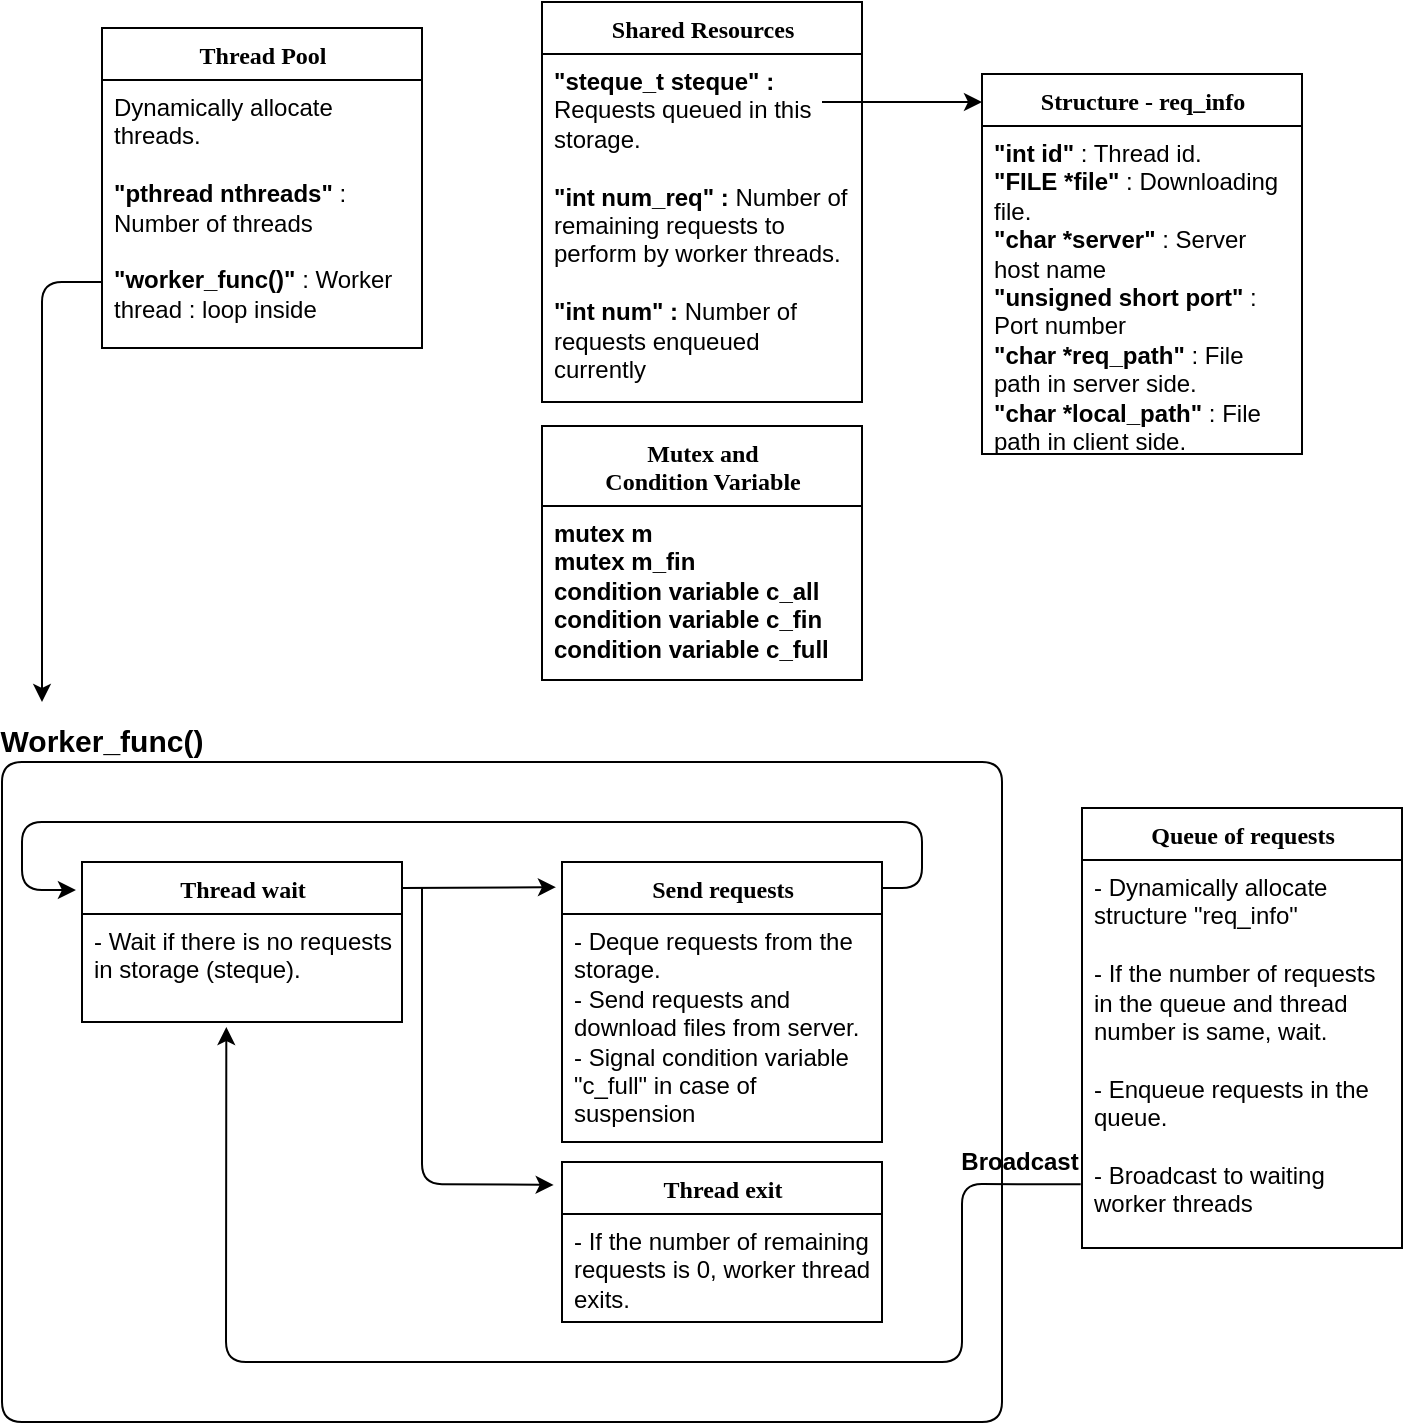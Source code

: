 <mxfile version="14.3.2" type="github">
  <diagram name="Page-1" id="9f46799a-70d6-7492-0946-bef42562c5a5">
    <mxGraphModel dx="705" dy="425" grid="1" gridSize="10" guides="1" tooltips="1" connect="1" arrows="1" fold="1" page="1" pageScale="1" pageWidth="1100" pageHeight="850" background="#ffffff" math="0" shadow="0">
      <root>
        <mxCell id="0" />
        <mxCell id="1" parent="0" />
        <mxCell id="78961159f06e98e8-17" value="Thread Pool" style="swimlane;html=1;fontStyle=1;align=center;verticalAlign=top;childLayout=stackLayout;horizontal=1;startSize=26;horizontalStack=0;resizeParent=1;resizeLast=0;collapsible=1;marginBottom=0;swimlaneFillColor=#ffffff;rounded=0;shadow=0;comic=0;labelBackgroundColor=none;strokeWidth=1;fillColor=none;fontFamily=Verdana;fontSize=12" parent="1" vertex="1">
          <mxGeometry x="90" y="83" width="160" height="160" as="geometry" />
        </mxCell>
        <mxCell id="78961159f06e98e8-21" value="Dynamically allocate threads.&lt;br&gt;&lt;br&gt;&lt;b&gt;&quot;pthread nthreads&quot;&lt;/b&gt; : Number of threads&lt;br&gt;&lt;br&gt;&lt;b&gt;&quot;worker_func()&quot; &lt;/b&gt;: Worker thread : loop inside&amp;nbsp;" style="text;html=1;strokeColor=none;fillColor=none;align=left;verticalAlign=top;spacingLeft=4;spacingRight=4;whiteSpace=wrap;overflow=hidden;rotatable=0;points=[[0,0.5],[1,0.5]];portConstraint=eastwest;" parent="78961159f06e98e8-17" vertex="1">
          <mxGeometry y="26" width="160" height="134" as="geometry" />
        </mxCell>
        <mxCell id="bU6Ye77IemriyfPlAk-k-10" value="" style="endArrow=classic;html=1;" parent="78961159f06e98e8-17" edge="1">
          <mxGeometry width="50" height="50" relative="1" as="geometry">
            <mxPoint y="127" as="sourcePoint" />
            <mxPoint x="-30" y="337" as="targetPoint" />
            <Array as="points">
              <mxPoint x="-30" y="127" />
            </Array>
          </mxGeometry>
        </mxCell>
        <mxCell id="bU6Ye77IemriyfPlAk-k-2" value="Shared Resources" style="swimlane;html=1;fontStyle=1;align=center;verticalAlign=top;childLayout=stackLayout;horizontal=1;startSize=26;horizontalStack=0;resizeParent=1;resizeLast=0;collapsible=1;marginBottom=0;swimlaneFillColor=#ffffff;rounded=0;shadow=0;comic=0;labelBackgroundColor=none;strokeWidth=1;fillColor=none;fontFamily=Verdana;fontSize=12" parent="1" vertex="1">
          <mxGeometry x="310" y="70" width="160" height="200" as="geometry" />
        </mxCell>
        <mxCell id="bU6Ye77IemriyfPlAk-k-3" value="&lt;b&gt;&quot;steque_t steque&quot; :&lt;/b&gt; Requests queued in this storage.&lt;br&gt;&lt;br&gt;&lt;b&gt;&quot;int num_req&quot; :&lt;/b&gt; Number of remaining requests to perform by worker threads.&lt;br&gt;&lt;br&gt;&lt;b&gt;&quot;int num&quot; :&lt;/b&gt; Number of requests enqueued currently" style="text;html=1;strokeColor=none;fillColor=none;align=left;verticalAlign=top;spacingLeft=4;spacingRight=4;whiteSpace=wrap;overflow=hidden;rotatable=0;points=[[0,0.5],[1,0.5]];portConstraint=eastwest;" parent="bU6Ye77IemriyfPlAk-k-2" vertex="1">
          <mxGeometry y="26" width="160" height="174" as="geometry" />
        </mxCell>
        <mxCell id="bU6Ye77IemriyfPlAk-k-4" value="Mutex and &lt;br&gt;Condition Variable" style="swimlane;html=1;fontStyle=1;align=center;verticalAlign=top;childLayout=stackLayout;horizontal=1;startSize=40;horizontalStack=0;resizeParent=1;resizeLast=0;collapsible=1;marginBottom=0;swimlaneFillColor=#ffffff;rounded=0;shadow=0;comic=0;labelBackgroundColor=none;strokeWidth=1;fillColor=none;fontFamily=Verdana;fontSize=12" parent="1" vertex="1">
          <mxGeometry x="310" y="282" width="160" height="127" as="geometry" />
        </mxCell>
        <mxCell id="bU6Ye77IemriyfPlAk-k-5" value="&lt;span&gt;mutex m&lt;/span&gt;&lt;br&gt;mutex m_fin&lt;br&gt;condition variable c_all&lt;br&gt;condition variable c_fin&lt;br&gt;condition variable c_full&amp;nbsp;" style="text;html=1;strokeColor=none;fillColor=none;align=left;verticalAlign=top;spacingLeft=4;spacingRight=4;whiteSpace=wrap;overflow=hidden;rotatable=0;points=[[0,0.5],[1,0.5]];portConstraint=eastwest;fontStyle=1" parent="bU6Ye77IemriyfPlAk-k-4" vertex="1">
          <mxGeometry y="40" width="160" height="80" as="geometry" />
        </mxCell>
        <mxCell id="bU6Ye77IemriyfPlAk-k-7" value="Structure - req_info" style="swimlane;html=1;fontStyle=1;align=center;verticalAlign=top;childLayout=stackLayout;horizontal=1;startSize=26;horizontalStack=0;resizeParent=1;resizeLast=0;collapsible=1;marginBottom=0;swimlaneFillColor=#ffffff;rounded=0;shadow=0;comic=0;labelBackgroundColor=none;strokeWidth=1;fillColor=none;fontFamily=Verdana;fontSize=12" parent="1" vertex="1">
          <mxGeometry x="530" y="106" width="160" height="190" as="geometry" />
        </mxCell>
        <mxCell id="bU6Ye77IemriyfPlAk-k-8" value="&lt;b&gt;&quot;int id&quot; &lt;/b&gt;: Thread id.&lt;br&gt;&lt;b&gt;&quot;FILE *file&quot;&lt;/b&gt; : Downloading file.&lt;br&gt;&lt;b&gt;&quot;char *server&quot; &lt;/b&gt;: Server host name&lt;br&gt;&lt;b&gt;&quot;unsigned short port&quot;&lt;/b&gt; : Port number&lt;br&gt;&lt;b&gt;&quot;char *req_path&quot; &lt;/b&gt;: File path in server side.&lt;br&gt;&lt;b&gt;&quot;char *local_path&quot; &lt;/b&gt;: File path in client side." style="text;html=1;strokeColor=none;fillColor=none;align=left;verticalAlign=top;spacingLeft=4;spacingRight=4;whiteSpace=wrap;overflow=hidden;rotatable=0;points=[[0,0.5],[1,0.5]];portConstraint=eastwest;" parent="bU6Ye77IemriyfPlAk-k-7" vertex="1">
          <mxGeometry y="26" width="160" height="164" as="geometry" />
        </mxCell>
        <mxCell id="bU6Ye77IemriyfPlAk-k-9" value="" style="endArrow=classic;html=1;" parent="1" edge="1">
          <mxGeometry width="50" height="50" relative="1" as="geometry">
            <mxPoint x="450" y="120" as="sourcePoint" />
            <mxPoint x="530" y="120" as="targetPoint" />
          </mxGeometry>
        </mxCell>
        <mxCell id="bU6Ye77IemriyfPlAk-k-11" value="Thread wait" style="swimlane;html=1;fontStyle=1;align=center;verticalAlign=top;childLayout=stackLayout;horizontal=1;startSize=26;horizontalStack=0;resizeParent=1;resizeLast=0;collapsible=1;marginBottom=0;swimlaneFillColor=#ffffff;rounded=0;shadow=0;comic=0;labelBackgroundColor=none;strokeWidth=1;fillColor=none;fontFamily=Verdana;fontSize=12" parent="1" vertex="1">
          <mxGeometry x="80" y="500" width="160" height="80" as="geometry" />
        </mxCell>
        <mxCell id="bU6Ye77IemriyfPlAk-k-12" value="&lt;span&gt;- Wait if there is no requests in storage (steque).&lt;br&gt;&lt;/span&gt;" style="text;html=1;strokeColor=none;fillColor=none;align=left;verticalAlign=top;spacingLeft=4;spacingRight=4;whiteSpace=wrap;overflow=hidden;rotatable=0;points=[[0,0.5],[1,0.5]];portConstraint=eastwest;" parent="bU6Ye77IemriyfPlAk-k-11" vertex="1">
          <mxGeometry y="26" width="160" height="54" as="geometry" />
        </mxCell>
        <mxCell id="bU6Ye77IemriyfPlAk-k-14" value="" style="endArrow=classic;html=1;entryX=-0.019;entryY=0.09;entryDx=0;entryDy=0;entryPerimeter=0;" parent="1" target="bU6Ye77IemriyfPlAk-k-15" edge="1">
          <mxGeometry width="50" height="50" relative="1" as="geometry">
            <mxPoint x="240" y="513" as="sourcePoint" />
            <mxPoint x="270" y="513" as="targetPoint" />
          </mxGeometry>
        </mxCell>
        <mxCell id="bU6Ye77IemriyfPlAk-k-15" value="Send requests" style="swimlane;html=1;fontStyle=1;align=center;verticalAlign=top;childLayout=stackLayout;horizontal=1;startSize=26;horizontalStack=0;resizeParent=1;resizeLast=0;collapsible=1;marginBottom=0;swimlaneFillColor=#ffffff;rounded=0;shadow=0;comic=0;labelBackgroundColor=none;strokeWidth=1;fillColor=none;fontFamily=Verdana;fontSize=12" parent="1" vertex="1">
          <mxGeometry x="320" y="500" width="160" height="140" as="geometry" />
        </mxCell>
        <mxCell id="bU6Ye77IemriyfPlAk-k-16" value="&lt;span&gt;- Deque requests from the storage.&lt;br&gt;- Send requests and download files from server.&lt;br&gt;- Signal condition variable &quot;c_full&quot; in case of suspension&lt;br&gt;&lt;/span&gt;" style="text;html=1;strokeColor=none;fillColor=none;align=left;verticalAlign=top;spacingLeft=4;spacingRight=4;whiteSpace=wrap;overflow=hidden;rotatable=0;points=[[0,0.5],[1,0.5]];portConstraint=eastwest;" parent="bU6Ye77IemriyfPlAk-k-15" vertex="1">
          <mxGeometry y="26" width="160" height="114" as="geometry" />
        </mxCell>
        <mxCell id="bU6Ye77IemriyfPlAk-k-18" value="Thread exit" style="swimlane;html=1;fontStyle=1;align=center;verticalAlign=top;childLayout=stackLayout;horizontal=1;startSize=26;horizontalStack=0;resizeParent=1;resizeLast=0;collapsible=1;marginBottom=0;swimlaneFillColor=#ffffff;rounded=0;shadow=0;comic=0;labelBackgroundColor=none;strokeWidth=1;fillColor=none;fontFamily=Verdana;fontSize=12" parent="1" vertex="1">
          <mxGeometry x="320" y="650" width="160" height="80" as="geometry" />
        </mxCell>
        <mxCell id="bU6Ye77IemriyfPlAk-k-19" value="&lt;span&gt;- If the number of remaining requests is 0, worker thread exits.&lt;br&gt;&lt;/span&gt;" style="text;html=1;strokeColor=none;fillColor=none;align=left;verticalAlign=top;spacingLeft=4;spacingRight=4;whiteSpace=wrap;overflow=hidden;rotatable=0;points=[[0,0.5],[1,0.5]];portConstraint=eastwest;" parent="bU6Ye77IemriyfPlAk-k-18" vertex="1">
          <mxGeometry y="26" width="160" height="54" as="geometry" />
        </mxCell>
        <mxCell id="bU6Ye77IemriyfPlAk-k-20" value="Broadcast" style="text;html=1;align=center;verticalAlign=middle;whiteSpace=wrap;rounded=0;fontStyle=1;" parent="1" vertex="1">
          <mxGeometry x="529" y="640" width="40" height="20" as="geometry" />
        </mxCell>
        <mxCell id="bU6Ye77IemriyfPlAk-k-21" value="" style="endArrow=classic;html=1;entryX=-0.026;entryY=0.143;entryDx=0;entryDy=0;entryPerimeter=0;" parent="1" target="bU6Ye77IemriyfPlAk-k-18" edge="1">
          <mxGeometry width="50" height="50" relative="1" as="geometry">
            <mxPoint x="250" y="513" as="sourcePoint" />
            <mxPoint x="270" y="700" as="targetPoint" />
            <Array as="points">
              <mxPoint x="250" y="661" />
            </Array>
          </mxGeometry>
        </mxCell>
        <mxCell id="bU6Ye77IemriyfPlAk-k-23" value="" style="endArrow=classic;html=1;entryX=-0.019;entryY=0.175;entryDx=0;entryDy=0;entryPerimeter=0;" parent="1" target="bU6Ye77IemriyfPlAk-k-11" edge="1">
          <mxGeometry width="50" height="50" relative="1" as="geometry">
            <mxPoint x="480" y="513" as="sourcePoint" />
            <mxPoint x="70" y="490" as="targetPoint" />
            <Array as="points">
              <mxPoint x="500" y="513" />
              <mxPoint x="500" y="480" />
              <mxPoint x="50" y="480" />
              <mxPoint x="50" y="514" />
            </Array>
          </mxGeometry>
        </mxCell>
        <mxCell id="bU6Ye77IemriyfPlAk-k-24" value="" style="endArrow=none;html=1;" parent="1" edge="1">
          <mxGeometry width="50" height="50" relative="1" as="geometry">
            <mxPoint x="110" y="450" as="sourcePoint" />
            <mxPoint x="110" y="450" as="targetPoint" />
            <Array as="points">
              <mxPoint x="540" y="450" />
              <mxPoint x="540" y="780" />
              <mxPoint x="40" y="780" />
              <mxPoint x="40" y="450" />
            </Array>
          </mxGeometry>
        </mxCell>
        <mxCell id="bU6Ye77IemriyfPlAk-k-25" value="&lt;b&gt;&lt;font style=&quot;font-size: 15px&quot;&gt;Worker_func()&lt;/font&gt;&lt;/b&gt;" style="text;html=1;strokeColor=none;fillColor=none;align=center;verticalAlign=middle;whiteSpace=wrap;rounded=0;glass=0;" parent="1" vertex="1">
          <mxGeometry x="70" y="429" width="40" height="20" as="geometry" />
        </mxCell>
        <mxCell id="bU6Ye77IemriyfPlAk-k-28" value="Queue of requests" style="swimlane;html=1;fontStyle=1;align=center;verticalAlign=top;childLayout=stackLayout;horizontal=1;startSize=26;horizontalStack=0;resizeParent=1;resizeLast=0;collapsible=1;marginBottom=0;swimlaneFillColor=#ffffff;rounded=0;shadow=0;comic=0;labelBackgroundColor=none;strokeWidth=1;fillColor=none;fontFamily=Verdana;fontSize=12" parent="1" vertex="1">
          <mxGeometry x="580" y="473" width="160" height="220" as="geometry" />
        </mxCell>
        <mxCell id="bU6Ye77IemriyfPlAk-k-29" value="- Dynamically allocate structure &quot;req_info&quot;&lt;br&gt;&lt;br&gt;- If the number of requests in the queue and thread number is same, wait.&lt;br&gt;&lt;br&gt;- Enqueue requests in the queue.&lt;br&gt;&lt;br&gt;- Broadcast to waiting worker threads" style="text;html=1;strokeColor=none;fillColor=none;align=left;verticalAlign=top;spacingLeft=4;spacingRight=4;whiteSpace=wrap;overflow=hidden;rotatable=0;points=[[0,0.5],[1,0.5]];portConstraint=eastwest;" parent="bU6Ye77IemriyfPlAk-k-28" vertex="1">
          <mxGeometry y="26" width="160" height="194" as="geometry" />
        </mxCell>
        <mxCell id="gbNcg14Oe8Wp17rSS50C-1" value="" style="endArrow=classic;html=1;exitX=-0.004;exitY=0.836;exitDx=0;exitDy=0;exitPerimeter=0;entryX=0.451;entryY=1.047;entryDx=0;entryDy=0;entryPerimeter=0;" edge="1" parent="1" source="bU6Ye77IemriyfPlAk-k-29" target="bU6Ye77IemriyfPlAk-k-12">
          <mxGeometry width="50" height="50" relative="1" as="geometry">
            <mxPoint x="530" y="670" as="sourcePoint" />
            <mxPoint x="140" y="760" as="targetPoint" />
            <Array as="points">
              <mxPoint x="520" y="661" />
              <mxPoint x="520" y="750" />
              <mxPoint x="152" y="750" />
            </Array>
          </mxGeometry>
        </mxCell>
      </root>
    </mxGraphModel>
  </diagram>
</mxfile>
